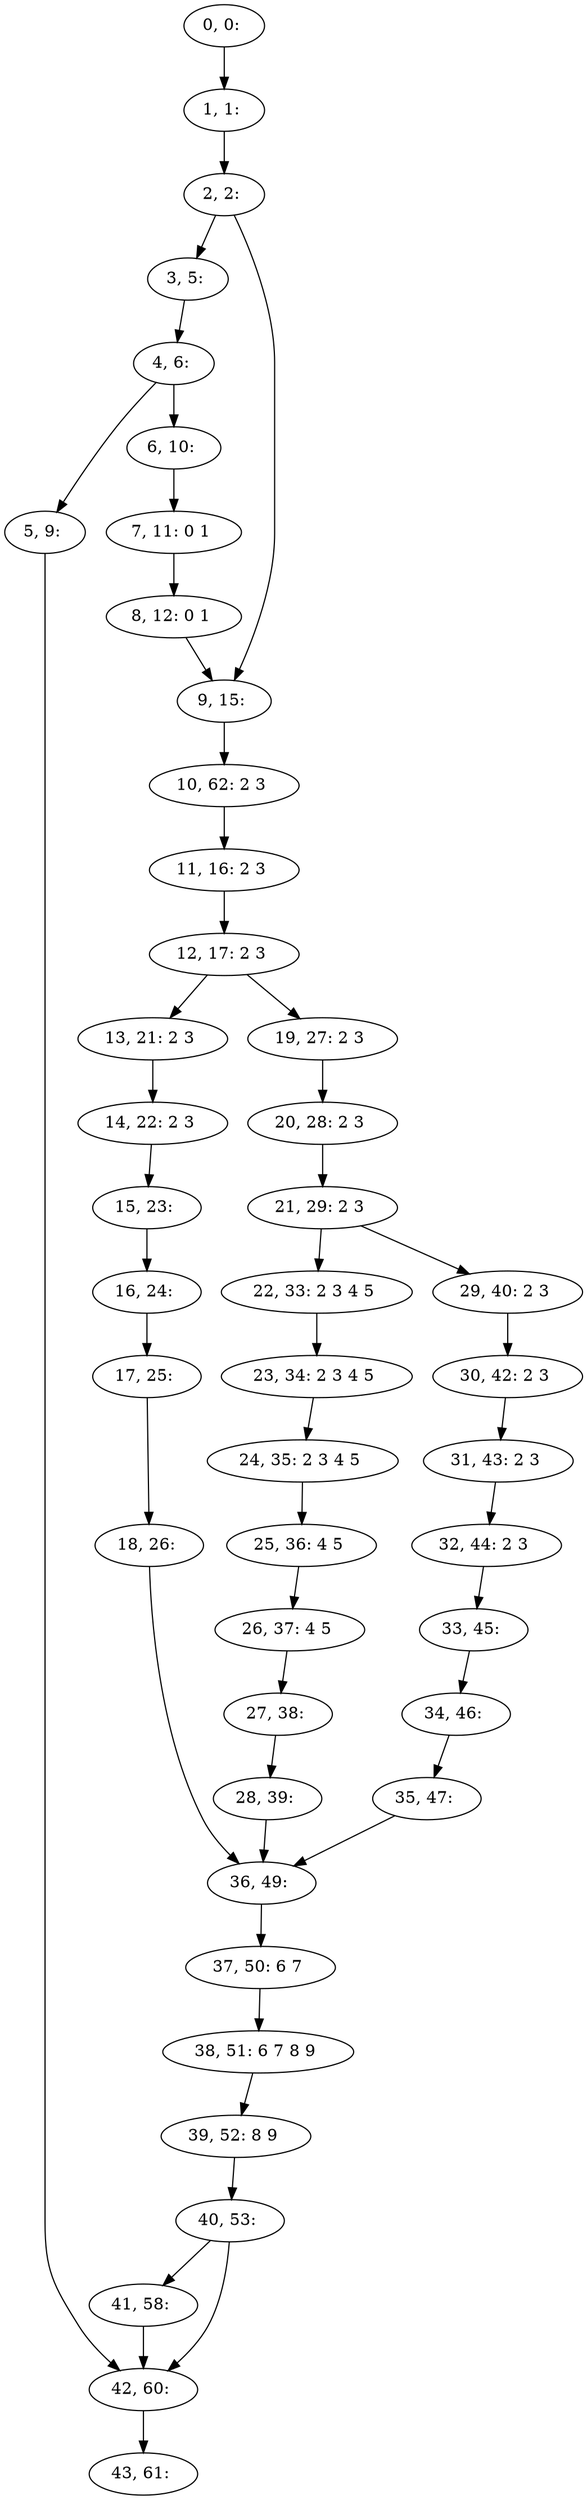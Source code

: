 digraph G {
0[label="0, 0: "];
1[label="1, 1: "];
2[label="2, 2: "];
3[label="3, 5: "];
4[label="4, 6: "];
5[label="5, 9: "];
6[label="6, 10: "];
7[label="7, 11: 0 1 "];
8[label="8, 12: 0 1 "];
9[label="9, 15: "];
10[label="10, 62: 2 3 "];
11[label="11, 16: 2 3 "];
12[label="12, 17: 2 3 "];
13[label="13, 21: 2 3 "];
14[label="14, 22: 2 3 "];
15[label="15, 23: "];
16[label="16, 24: "];
17[label="17, 25: "];
18[label="18, 26: "];
19[label="19, 27: 2 3 "];
20[label="20, 28: 2 3 "];
21[label="21, 29: 2 3 "];
22[label="22, 33: 2 3 4 5 "];
23[label="23, 34: 2 3 4 5 "];
24[label="24, 35: 2 3 4 5 "];
25[label="25, 36: 4 5 "];
26[label="26, 37: 4 5 "];
27[label="27, 38: "];
28[label="28, 39: "];
29[label="29, 40: 2 3 "];
30[label="30, 42: 2 3 "];
31[label="31, 43: 2 3 "];
32[label="32, 44: 2 3 "];
33[label="33, 45: "];
34[label="34, 46: "];
35[label="35, 47: "];
36[label="36, 49: "];
37[label="37, 50: 6 7 "];
38[label="38, 51: 6 7 8 9 "];
39[label="39, 52: 8 9 "];
40[label="40, 53: "];
41[label="41, 58: "];
42[label="42, 60: "];
43[label="43, 61: "];
0->1 ;
1->2 ;
2->3 ;
2->9 ;
3->4 ;
4->5 ;
4->6 ;
5->42 ;
6->7 ;
7->8 ;
8->9 ;
9->10 ;
10->11 ;
11->12 ;
12->13 ;
12->19 ;
13->14 ;
14->15 ;
15->16 ;
16->17 ;
17->18 ;
18->36 ;
19->20 ;
20->21 ;
21->22 ;
21->29 ;
22->23 ;
23->24 ;
24->25 ;
25->26 ;
26->27 ;
27->28 ;
28->36 ;
29->30 ;
30->31 ;
31->32 ;
32->33 ;
33->34 ;
34->35 ;
35->36 ;
36->37 ;
37->38 ;
38->39 ;
39->40 ;
40->41 ;
40->42 ;
41->42 ;
42->43 ;
}

